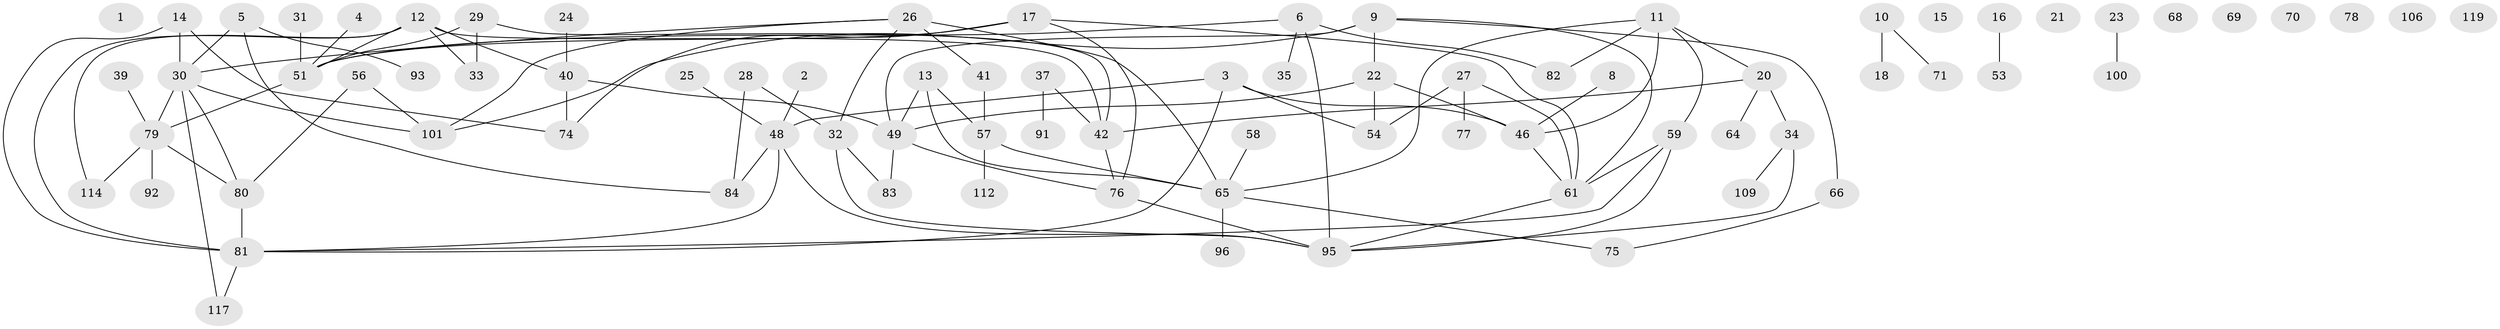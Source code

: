// original degree distribution, {0: 0.06611570247933884, 1: 0.2644628099173554, 3: 0.2066115702479339, 4: 0.17355371900826447, 2: 0.19834710743801653, 5: 0.0743801652892562, 6: 0.01652892561983471}
// Generated by graph-tools (version 1.1) at 2025/41/03/06/25 10:41:24]
// undirected, 80 vertices, 106 edges
graph export_dot {
graph [start="1"]
  node [color=gray90,style=filled];
  1;
  2;
  3 [super="+7"];
  4;
  5 [super="+88"];
  6 [super="+60"];
  8 [super="+43"];
  9 [super="+85"];
  10 [super="+44"];
  11 [super="+110"];
  12 [super="+104"];
  13 [super="+99"];
  14 [super="+19"];
  15;
  16;
  17 [super="+107"];
  18;
  20 [super="+36"];
  21;
  22 [super="+97"];
  23;
  24;
  25;
  26 [super="+72"];
  27 [super="+38"];
  28;
  29;
  30 [super="+73"];
  31;
  32 [super="+94"];
  33 [super="+116"];
  34 [super="+47"];
  35 [super="+50"];
  37;
  39;
  40 [super="+63"];
  41;
  42 [super="+45"];
  46 [super="+62"];
  48 [super="+52"];
  49 [super="+108"];
  51 [super="+55"];
  53;
  54;
  56 [super="+86"];
  57 [super="+105"];
  58;
  59 [super="+111"];
  61 [super="+115"];
  64;
  65 [super="+67"];
  66;
  68;
  69 [super="+113"];
  70;
  71;
  74 [super="+90"];
  75;
  76 [super="+121"];
  77;
  78;
  79 [super="+98"];
  80 [super="+87"];
  81 [super="+89"];
  82;
  83 [super="+118"];
  84;
  91;
  92 [super="+120"];
  93;
  95 [super="+103"];
  96;
  100;
  101 [super="+102"];
  106;
  109;
  112;
  114;
  117;
  119;
  2 -- 48;
  3 -- 46;
  3 -- 54;
  3 -- 48;
  3 -- 81;
  4 -- 51;
  5 -- 84;
  5 -- 93;
  5 -- 30;
  6 -- 82;
  6 -- 95;
  6 -- 51;
  6 -- 35;
  8 -- 46;
  9 -- 22;
  9 -- 66;
  9 -- 49;
  9 -- 101;
  9 -- 61;
  10 -- 18;
  10 -- 71;
  11 -- 59;
  11 -- 82;
  11 -- 65;
  11 -- 20;
  11 -- 46;
  12 -- 51;
  12 -- 81;
  12 -- 114;
  12 -- 40;
  12 -- 33;
  12 -- 42;
  13 -- 65;
  13 -- 57;
  13 -- 49;
  14 -- 30;
  14 -- 74;
  14 -- 81;
  16 -- 53;
  17 -- 61;
  17 -- 74;
  17 -- 51;
  17 -- 76;
  20 -- 64;
  20 -- 34;
  20 -- 42;
  22 -- 46;
  22 -- 49;
  22 -- 54;
  23 -- 100;
  24 -- 40;
  25 -- 48;
  26 -- 41;
  26 -- 101;
  26 -- 32;
  26 -- 65 [weight=2];
  26 -- 30;
  27 -- 77;
  27 -- 54;
  27 -- 61;
  28 -- 84;
  28 -- 32;
  29 -- 42;
  29 -- 51;
  29 -- 33;
  30 -- 117;
  30 -- 80;
  30 -- 101;
  30 -- 79;
  31 -- 51;
  32 -- 83;
  32 -- 95;
  34 -- 95;
  34 -- 109;
  37 -- 91;
  37 -- 42;
  39 -- 79;
  40 -- 49;
  40 -- 74;
  41 -- 57;
  42 -- 76;
  46 -- 61;
  48 -- 84;
  48 -- 81;
  48 -- 95;
  49 -- 83;
  49 -- 76;
  51 -- 79;
  56 -- 80;
  56 -- 101;
  57 -- 112;
  57 -- 65;
  58 -- 65;
  59 -- 81;
  59 -- 95;
  59 -- 61;
  61 -- 95;
  65 -- 96;
  65 -- 75;
  66 -- 75;
  76 -- 95;
  79 -- 114;
  79 -- 80;
  79 -- 92;
  80 -- 81;
  81 -- 117;
}
